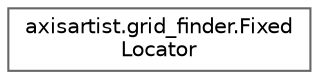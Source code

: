 digraph "Graphical Class Hierarchy"
{
 // LATEX_PDF_SIZE
  bgcolor="transparent";
  edge [fontname=Helvetica,fontsize=10,labelfontname=Helvetica,labelfontsize=10];
  node [fontname=Helvetica,fontsize=10,shape=box,height=0.2,width=0.4];
  rankdir="LR";
  Node0 [id="Node000000",label="axisartist.grid_finder.Fixed\lLocator",height=0.2,width=0.4,color="grey40", fillcolor="white", style="filled",URL="$d0/d42/classaxisartist_1_1grid__finder_1_1FixedLocator.html",tooltip=" "];
}
